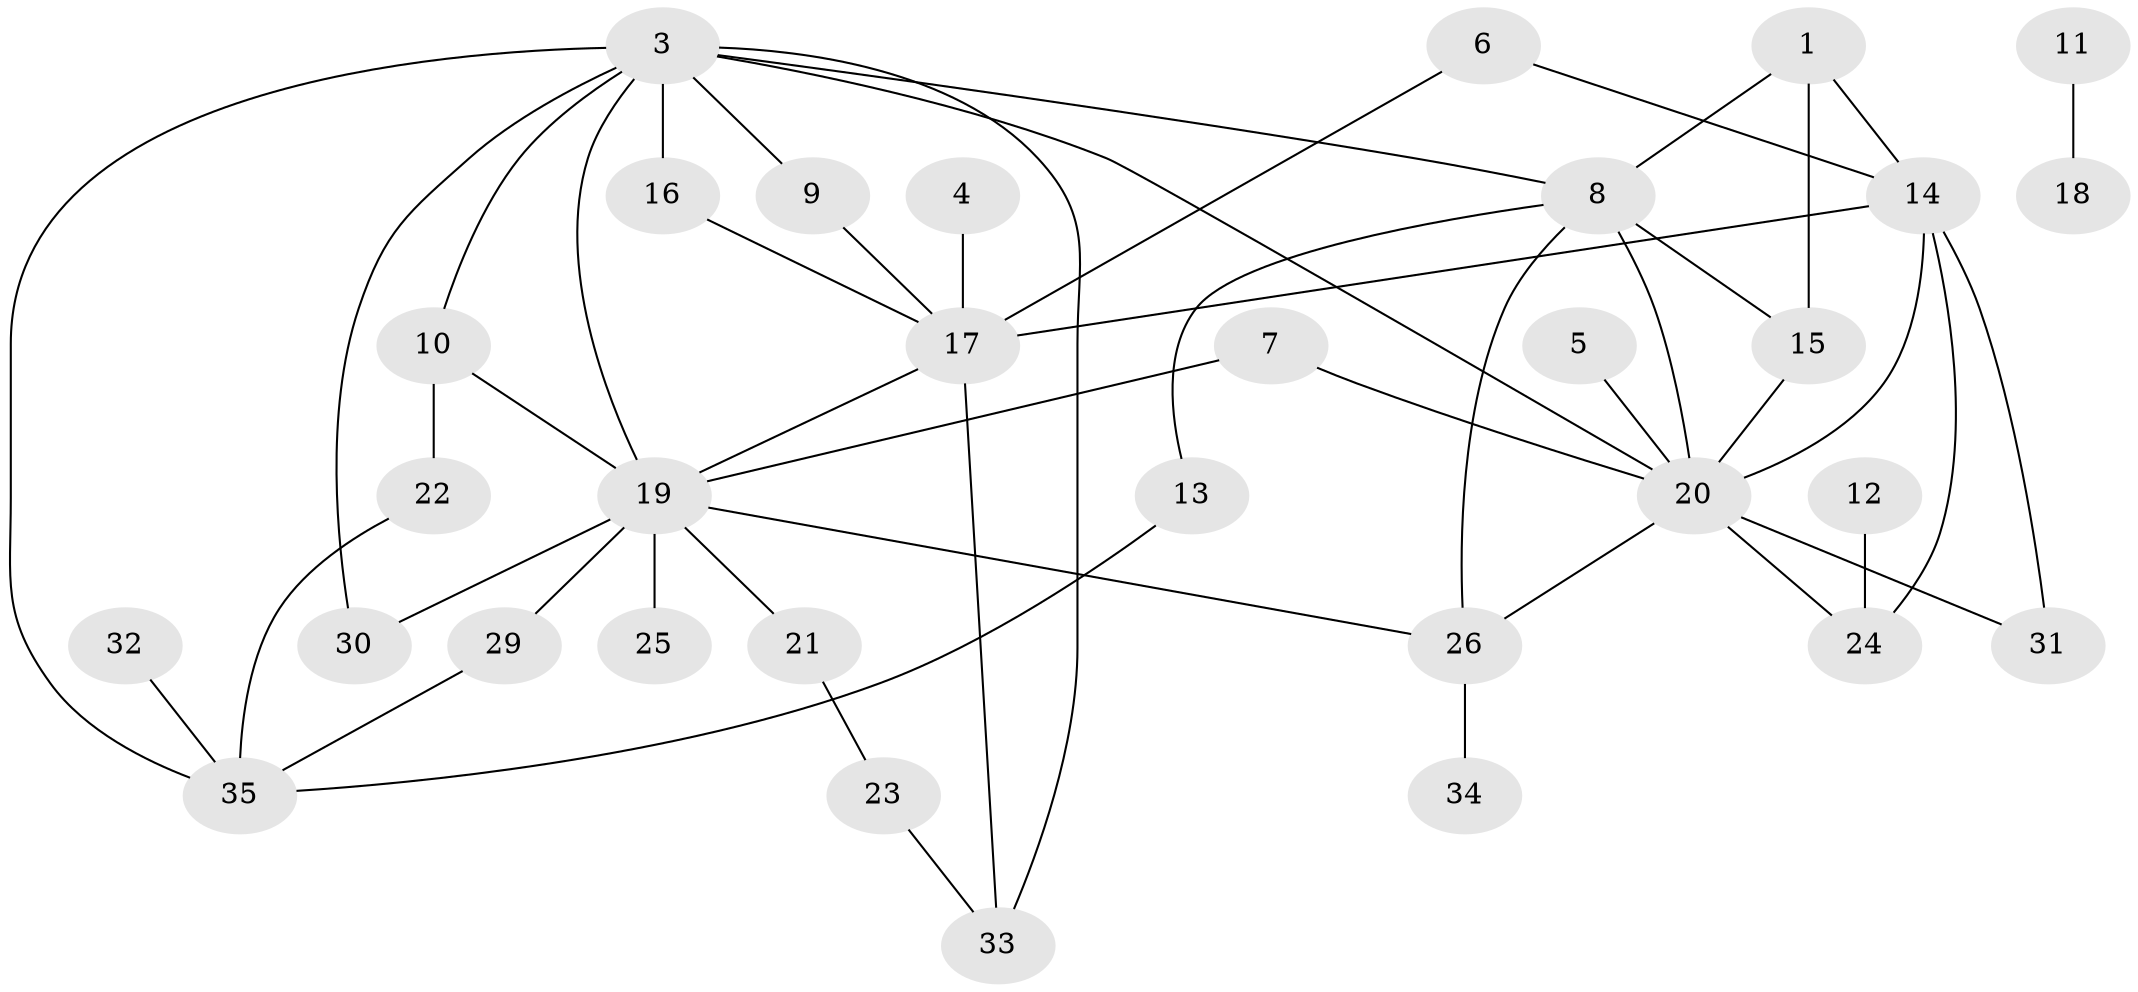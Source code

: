 // original degree distribution, {4: 0.14285714285714285, 3: 0.17142857142857143, 2: 0.34285714285714286, 1: 0.18571428571428572, 5: 0.05714285714285714, 0: 0.04285714285714286, 7: 0.014285714285714285, 6: 0.04285714285714286}
// Generated by graph-tools (version 1.1) at 2025/49/03/09/25 03:49:10]
// undirected, 32 vertices, 50 edges
graph export_dot {
graph [start="1"]
  node [color=gray90,style=filled];
  1;
  3;
  4;
  5;
  6;
  7;
  8;
  9;
  10;
  11;
  12;
  13;
  14;
  15;
  16;
  17;
  18;
  19;
  20;
  21;
  22;
  23;
  24;
  25;
  26;
  29;
  30;
  31;
  32;
  33;
  34;
  35;
  1 -- 8 [weight=1.0];
  1 -- 14 [weight=1.0];
  1 -- 15 [weight=1.0];
  3 -- 8 [weight=1.0];
  3 -- 9 [weight=1.0];
  3 -- 10 [weight=1.0];
  3 -- 16 [weight=1.0];
  3 -- 19 [weight=2.0];
  3 -- 20 [weight=1.0];
  3 -- 30 [weight=1.0];
  3 -- 33 [weight=2.0];
  3 -- 35 [weight=1.0];
  4 -- 17 [weight=1.0];
  5 -- 20 [weight=1.0];
  6 -- 14 [weight=1.0];
  6 -- 17 [weight=1.0];
  7 -- 19 [weight=1.0];
  7 -- 20 [weight=1.0];
  8 -- 13 [weight=1.0];
  8 -- 15 [weight=1.0];
  8 -- 20 [weight=1.0];
  8 -- 26 [weight=1.0];
  9 -- 17 [weight=1.0];
  10 -- 19 [weight=1.0];
  10 -- 22 [weight=1.0];
  11 -- 18 [weight=1.0];
  12 -- 24 [weight=1.0];
  13 -- 35 [weight=1.0];
  14 -- 17 [weight=1.0];
  14 -- 20 [weight=1.0];
  14 -- 24 [weight=1.0];
  14 -- 31 [weight=1.0];
  15 -- 20 [weight=1.0];
  16 -- 17 [weight=1.0];
  17 -- 19 [weight=1.0];
  17 -- 33 [weight=1.0];
  19 -- 21 [weight=2.0];
  19 -- 25 [weight=1.0];
  19 -- 26 [weight=1.0];
  19 -- 29 [weight=1.0];
  19 -- 30 [weight=1.0];
  20 -- 24 [weight=1.0];
  20 -- 26 [weight=1.0];
  20 -- 31 [weight=1.0];
  21 -- 23 [weight=1.0];
  22 -- 35 [weight=1.0];
  23 -- 33 [weight=2.0];
  26 -- 34 [weight=1.0];
  29 -- 35 [weight=1.0];
  32 -- 35 [weight=1.0];
}
